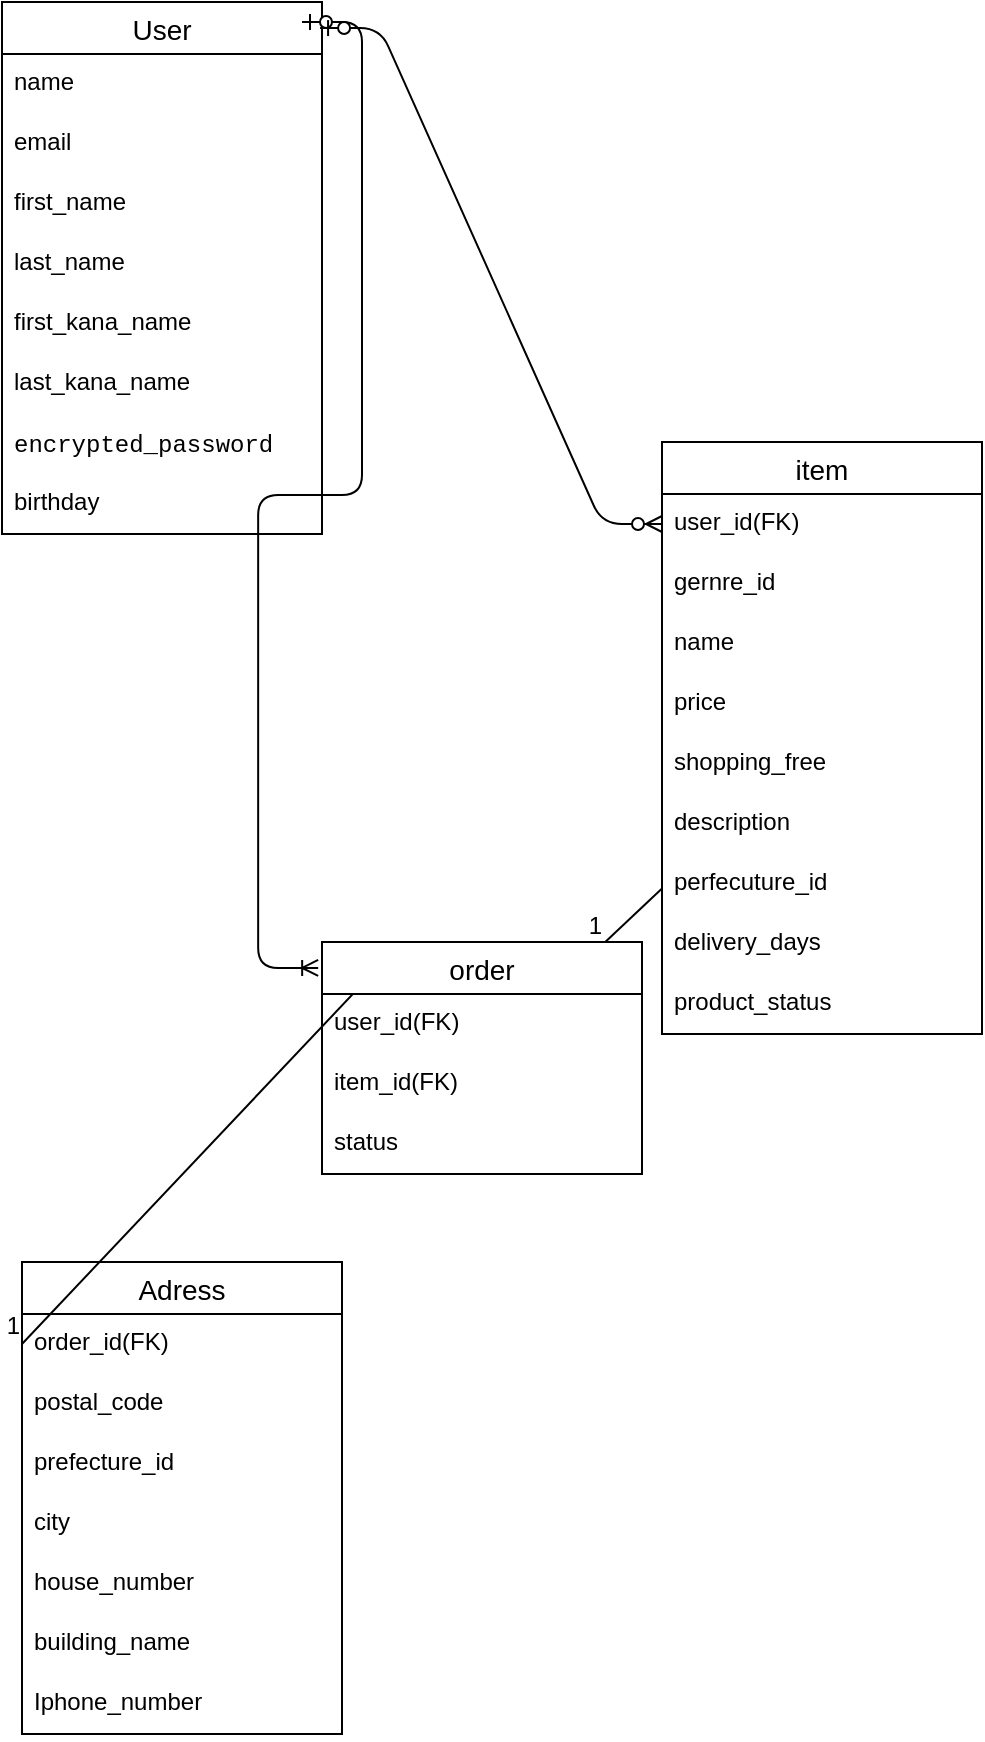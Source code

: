 <mxfile>
    <diagram id="Ktw83AF2DmyQvCe-B7ov" name="ページ2">
        <mxGraphModel dx="1343" dy="622" grid="1" gridSize="10" guides="1" tooltips="1" connect="1" arrows="1" fold="1" page="1" pageScale="1" pageWidth="827" pageHeight="1169" background="#FFFFFF" math="0" shadow="0">
            <root>
                <mxCell id="0"/>
                <mxCell id="1" parent="0"/>
                <mxCell id="NVhjEt5ik278s7FqW9LS-1" value="User" style="swimlane;fontStyle=0;childLayout=stackLayout;horizontal=1;startSize=26;horizontalStack=0;resizeParent=1;resizeParentMax=0;resizeLast=0;collapsible=1;marginBottom=0;align=center;fontSize=14;" parent="1" vertex="1">
                    <mxGeometry x="-800" y="170" width="160" height="266" as="geometry"/>
                </mxCell>
                <mxCell id="OEAZpYOBD2LrtQB3U6Xl-18" value="" style="edgeStyle=entityRelationEdgeStyle;fontSize=12;html=1;endArrow=ERoneToMany;startArrow=ERzeroToOne;entryX=-0.012;entryY=0.112;entryDx=0;entryDy=0;entryPerimeter=0;" parent="NVhjEt5ik278s7FqW9LS-1" target="OEAZpYOBD2LrtQB3U6Xl-13" edge="1">
                    <mxGeometry width="100" height="100" relative="1" as="geometry">
                        <mxPoint x="150" y="10" as="sourcePoint"/>
                        <mxPoint x="250" y="-90" as="targetPoint"/>
                    </mxGeometry>
                </mxCell>
                <mxCell id="NVhjEt5ik278s7FqW9LS-2" value="name" style="text;strokeColor=none;fillColor=none;spacingLeft=4;spacingRight=4;overflow=hidden;rotatable=0;points=[[0,0.5],[1,0.5]];portConstraint=eastwest;fontSize=12;whiteSpace=wrap;html=1;" parent="NVhjEt5ik278s7FqW9LS-1" vertex="1">
                    <mxGeometry y="26" width="160" height="30" as="geometry"/>
                </mxCell>
                <mxCell id="NVhjEt5ik278s7FqW9LS-3" value="email" style="text;strokeColor=none;fillColor=none;spacingLeft=4;spacingRight=4;overflow=hidden;rotatable=0;points=[[0,0.5],[1,0.5]];portConstraint=eastwest;fontSize=12;whiteSpace=wrap;html=1;" parent="NVhjEt5ik278s7FqW9LS-1" vertex="1">
                    <mxGeometry y="56" width="160" height="30" as="geometry"/>
                </mxCell>
                <mxCell id="NVhjEt5ik278s7FqW9LS-6" value="first_name" style="text;strokeColor=none;fillColor=none;spacingLeft=4;spacingRight=4;overflow=hidden;rotatable=0;points=[[0,0.5],[1,0.5]];portConstraint=eastwest;fontSize=12;whiteSpace=wrap;html=1;" parent="NVhjEt5ik278s7FqW9LS-1" vertex="1">
                    <mxGeometry y="86" width="160" height="30" as="geometry"/>
                </mxCell>
                <mxCell id="NVhjEt5ik278s7FqW9LS-8" value="last_name&lt;br&gt;&lt;div&gt;&lt;br&gt;&lt;/div&gt;&lt;div&gt;&lt;br&gt;&lt;/div&gt;" style="text;strokeColor=none;fillColor=none;spacingLeft=4;spacingRight=4;overflow=hidden;rotatable=0;points=[[0,0.5],[1,0.5]];portConstraint=eastwest;fontSize=12;whiteSpace=wrap;html=1;" parent="NVhjEt5ik278s7FqW9LS-1" vertex="1">
                    <mxGeometry y="116" width="160" height="30" as="geometry"/>
                </mxCell>
                <mxCell id="11" value="first_kana_name" style="text;strokeColor=none;fillColor=none;spacingLeft=4;spacingRight=4;overflow=hidden;rotatable=0;points=[[0,0.5],[1,0.5]];portConstraint=eastwest;fontSize=12;whiteSpace=wrap;html=1;" vertex="1" parent="NVhjEt5ik278s7FqW9LS-1">
                    <mxGeometry y="146" width="160" height="30" as="geometry"/>
                </mxCell>
                <mxCell id="10" value="last_kana_name" style="text;strokeColor=none;fillColor=none;spacingLeft=4;spacingRight=4;overflow=hidden;rotatable=0;points=[[0,0.5],[1,0.5]];portConstraint=eastwest;fontSize=12;whiteSpace=wrap;html=1;" vertex="1" parent="NVhjEt5ik278s7FqW9LS-1">
                    <mxGeometry y="176" width="160" height="30" as="geometry"/>
                </mxCell>
                <mxCell id="NVhjEt5ik278s7FqW9LS-5" value="&lt;div style=&quot;font-family: Menlo, Monaco, &amp;quot;Courier New&amp;quot;, monospace; line-height: 18px; white-space: pre;&quot;&gt;&lt;span&gt;&lt;font style=&quot;color: rgb(0, 0, 0);&quot;&gt;encrypted_password &lt;/font&gt;&lt;/span&gt;&lt;/div&gt;" style="text;strokeColor=none;fillColor=none;spacingLeft=4;spacingRight=4;overflow=hidden;rotatable=0;points=[[0,0.5],[1,0.5]];portConstraint=eastwest;fontSize=12;whiteSpace=wrap;html=1;labelBackgroundColor=none;" parent="NVhjEt5ik278s7FqW9LS-1" vertex="1">
                    <mxGeometry y="206" width="160" height="30" as="geometry"/>
                </mxCell>
                <mxCell id="NVhjEt5ik278s7FqW9LS-7" value="birthday&lt;div&gt;&lt;br&gt;&lt;/div&gt;" style="text;strokeColor=none;fillColor=none;spacingLeft=4;spacingRight=4;overflow=hidden;rotatable=0;points=[[0,0.5],[1,0.5]];portConstraint=eastwest;fontSize=12;whiteSpace=wrap;html=1;" parent="NVhjEt5ik278s7FqW9LS-1" vertex="1">
                    <mxGeometry y="236" width="160" height="30" as="geometry"/>
                </mxCell>
                <mxCell id="NVhjEt5ik278s7FqW9LS-11" value="Adress" style="swimlane;fontStyle=0;childLayout=stackLayout;horizontal=1;startSize=26;horizontalStack=0;resizeParent=1;resizeParentMax=0;resizeLast=0;collapsible=1;marginBottom=0;align=center;fontSize=14;" parent="1" vertex="1">
                    <mxGeometry x="-790" y="800" width="160" height="236" as="geometry"/>
                </mxCell>
                <mxCell id="NVhjEt5ik278s7FqW9LS-12" value="order_id(FK)" style="text;strokeColor=none;fillColor=none;spacingLeft=4;spacingRight=4;overflow=hidden;rotatable=0;points=[[0,0.5],[1,0.5]];portConstraint=eastwest;fontSize=12;whiteSpace=wrap;html=1;" parent="NVhjEt5ik278s7FqW9LS-11" vertex="1">
                    <mxGeometry y="26" width="160" height="30" as="geometry"/>
                </mxCell>
                <mxCell id="NVhjEt5ik278s7FqW9LS-13" value="postal_code" style="text;strokeColor=none;fillColor=none;spacingLeft=4;spacingRight=4;overflow=hidden;rotatable=0;points=[[0,0.5],[1,0.5]];portConstraint=eastwest;fontSize=12;whiteSpace=wrap;html=1;" parent="NVhjEt5ik278s7FqW9LS-11" vertex="1">
                    <mxGeometry y="56" width="160" height="30" as="geometry"/>
                </mxCell>
                <mxCell id="NVhjEt5ik278s7FqW9LS-14" value="prefecture_id" style="text;strokeColor=none;fillColor=none;spacingLeft=4;spacingRight=4;overflow=hidden;rotatable=0;points=[[0,0.5],[1,0.5]];portConstraint=eastwest;fontSize=12;whiteSpace=wrap;html=1;" parent="NVhjEt5ik278s7FqW9LS-11" vertex="1">
                    <mxGeometry y="86" width="160" height="30" as="geometry"/>
                </mxCell>
                <mxCell id="NVhjEt5ik278s7FqW9LS-15" value="city" style="text;strokeColor=none;fillColor=none;spacingLeft=4;spacingRight=4;overflow=hidden;rotatable=0;points=[[0,0.5],[1,0.5]];portConstraint=eastwest;fontSize=12;whiteSpace=wrap;html=1;" parent="NVhjEt5ik278s7FqW9LS-11" vertex="1">
                    <mxGeometry y="116" width="160" height="30" as="geometry"/>
                </mxCell>
                <mxCell id="NVhjEt5ik278s7FqW9LS-16" value="house_number" style="text;strokeColor=none;fillColor=none;spacingLeft=4;spacingRight=4;overflow=hidden;rotatable=0;points=[[0,0.5],[1,0.5]];portConstraint=eastwest;fontSize=12;whiteSpace=wrap;html=1;" parent="NVhjEt5ik278s7FqW9LS-11" vertex="1">
                    <mxGeometry y="146" width="160" height="30" as="geometry"/>
                </mxCell>
                <mxCell id="NVhjEt5ik278s7FqW9LS-17" value="building_name" style="text;strokeColor=none;fillColor=none;spacingLeft=4;spacingRight=4;overflow=hidden;rotatable=0;points=[[0,0.5],[1,0.5]];portConstraint=eastwest;fontSize=12;whiteSpace=wrap;html=1;" parent="NVhjEt5ik278s7FqW9LS-11" vertex="1">
                    <mxGeometry y="176" width="160" height="30" as="geometry"/>
                </mxCell>
                <mxCell id="NVhjEt5ik278s7FqW9LS-18" value="Iphone_number" style="text;strokeColor=none;fillColor=none;spacingLeft=4;spacingRight=4;overflow=hidden;rotatable=0;points=[[0,0.5],[1,0.5]];portConstraint=eastwest;fontSize=12;whiteSpace=wrap;html=1;" parent="NVhjEt5ik278s7FqW9LS-11" vertex="1">
                    <mxGeometry y="206" width="160" height="30" as="geometry"/>
                </mxCell>
                <mxCell id="NVhjEt5ik278s7FqW9LS-19" value="" style="endArrow=none;html=1;rounded=0;exitX=0.25;exitY=0;exitDx=0;exitDy=0;entryX=0;entryY=0.5;entryDx=0;entryDy=0;" parent="1" source="OEAZpYOBD2LrtQB3U6Xl-13" target="NVhjEt5ik278s7FqW9LS-12" edge="1">
                    <mxGeometry relative="1" as="geometry">
                        <mxPoint x="-610" y="270" as="sourcePoint"/>
                        <mxPoint x="-450" y="270" as="targetPoint"/>
                    </mxGeometry>
                </mxCell>
                <mxCell id="NVhjEt5ik278s7FqW9LS-20" value="1" style="resizable=0;html=1;whiteSpace=wrap;align=right;verticalAlign=bottom;" parent="NVhjEt5ik278s7FqW9LS-19" connectable="0" vertex="1">
                    <mxGeometry x="1" relative="1" as="geometry"/>
                </mxCell>
                <mxCell id="OEAZpYOBD2LrtQB3U6Xl-1" value="item" style="swimlane;fontStyle=0;childLayout=stackLayout;horizontal=1;startSize=26;horizontalStack=0;resizeParent=1;resizeParentMax=0;resizeLast=0;collapsible=1;marginBottom=0;align=center;fontSize=14;" parent="1" vertex="1">
                    <mxGeometry x="-470" y="390" width="160" height="296" as="geometry"/>
                </mxCell>
                <mxCell id="OEAZpYOBD2LrtQB3U6Xl-2" value="user_id(FK)" style="text;strokeColor=none;fillColor=none;spacingLeft=4;spacingRight=4;overflow=hidden;rotatable=0;points=[[0,0.5],[1,0.5]];portConstraint=eastwest;fontSize=12;whiteSpace=wrap;html=1;" parent="OEAZpYOBD2LrtQB3U6Xl-1" vertex="1">
                    <mxGeometry y="26" width="160" height="30" as="geometry"/>
                </mxCell>
                <mxCell id="OEAZpYOBD2LrtQB3U6Xl-3" value="gernre_id" style="text;strokeColor=none;fillColor=none;spacingLeft=4;spacingRight=4;overflow=hidden;rotatable=0;points=[[0,0.5],[1,0.5]];portConstraint=eastwest;fontSize=12;whiteSpace=wrap;html=1;" parent="OEAZpYOBD2LrtQB3U6Xl-1" vertex="1">
                    <mxGeometry y="56" width="160" height="30" as="geometry"/>
                </mxCell>
                <mxCell id="OEAZpYOBD2LrtQB3U6Xl-4" value="name" style="text;strokeColor=none;fillColor=none;spacingLeft=4;spacingRight=4;overflow=hidden;rotatable=0;points=[[0,0.5],[1,0.5]];portConstraint=eastwest;fontSize=12;whiteSpace=wrap;html=1;" parent="OEAZpYOBD2LrtQB3U6Xl-1" vertex="1">
                    <mxGeometry y="86" width="160" height="30" as="geometry"/>
                </mxCell>
                <mxCell id="OEAZpYOBD2LrtQB3U6Xl-10" value="price" style="text;strokeColor=none;fillColor=none;spacingLeft=4;spacingRight=4;overflow=hidden;rotatable=0;points=[[0,0.5],[1,0.5]];portConstraint=eastwest;fontSize=12;whiteSpace=wrap;html=1;" parent="OEAZpYOBD2LrtQB3U6Xl-1" vertex="1">
                    <mxGeometry y="116" width="160" height="30" as="geometry"/>
                </mxCell>
                <mxCell id="5" value="shopping_free" style="text;strokeColor=none;fillColor=none;spacingLeft=4;spacingRight=4;overflow=hidden;rotatable=0;points=[[0,0.5],[1,0.5]];portConstraint=eastwest;fontSize=12;whiteSpace=wrap;html=1;" vertex="1" parent="OEAZpYOBD2LrtQB3U6Xl-1">
                    <mxGeometry y="146" width="160" height="30" as="geometry"/>
                </mxCell>
                <mxCell id="OEAZpYOBD2LrtQB3U6Xl-11" value="description&lt;div&gt;&lt;br&gt;&lt;/div&gt;" style="text;strokeColor=none;fillColor=none;spacingLeft=4;spacingRight=4;overflow=hidden;rotatable=0;points=[[0,0.5],[1,0.5]];portConstraint=eastwest;fontSize=12;whiteSpace=wrap;html=1;" parent="OEAZpYOBD2LrtQB3U6Xl-1" vertex="1">
                    <mxGeometry y="176" width="160" height="30" as="geometry"/>
                </mxCell>
                <mxCell id="6" value="perfecuture_id" style="text;strokeColor=none;fillColor=none;spacingLeft=4;spacingRight=4;overflow=hidden;rotatable=0;points=[[0,0.5],[1,0.5]];portConstraint=eastwest;fontSize=12;whiteSpace=wrap;html=1;" vertex="1" parent="OEAZpYOBD2LrtQB3U6Xl-1">
                    <mxGeometry y="206" width="160" height="30" as="geometry"/>
                </mxCell>
                <mxCell id="8" value="delivery_days" style="text;strokeColor=none;fillColor=none;spacingLeft=4;spacingRight=4;overflow=hidden;rotatable=0;points=[[0,0.5],[1,0.5]];portConstraint=eastwest;fontSize=12;whiteSpace=wrap;html=1;" vertex="1" parent="OEAZpYOBD2LrtQB3U6Xl-1">
                    <mxGeometry y="236" width="160" height="30" as="geometry"/>
                </mxCell>
                <mxCell id="4" value="product_status" style="text;strokeColor=none;fillColor=none;spacingLeft=4;spacingRight=4;overflow=hidden;rotatable=0;points=[[0,0.5],[1,0.5]];portConstraint=eastwest;fontSize=12;whiteSpace=wrap;html=1;" vertex="1" parent="OEAZpYOBD2LrtQB3U6Xl-1">
                    <mxGeometry y="266" width="160" height="30" as="geometry"/>
                </mxCell>
                <mxCell id="OEAZpYOBD2LrtQB3U6Xl-12" value="" style="edgeStyle=entityRelationEdgeStyle;fontSize=12;html=1;endArrow=ERzeroToMany;startArrow=ERzeroToOne;exitX=0.994;exitY=0.049;exitDx=0;exitDy=0;exitPerimeter=0;" parent="1" source="NVhjEt5ik278s7FqW9LS-1" target="OEAZpYOBD2LrtQB3U6Xl-2" edge="1">
                    <mxGeometry width="100" height="100" relative="1" as="geometry">
                        <mxPoint x="-620" y="460" as="sourcePoint"/>
                        <mxPoint x="-520" y="360" as="targetPoint"/>
                    </mxGeometry>
                </mxCell>
                <mxCell id="OEAZpYOBD2LrtQB3U6Xl-13" value="order" style="swimlane;fontStyle=0;childLayout=stackLayout;horizontal=1;startSize=26;horizontalStack=0;resizeParent=1;resizeParentMax=0;resizeLast=0;collapsible=1;marginBottom=0;align=center;fontSize=14;" parent="1" vertex="1">
                    <mxGeometry x="-640" y="640" width="160" height="116" as="geometry"/>
                </mxCell>
                <mxCell id="OEAZpYOBD2LrtQB3U6Xl-14" value="user_id(FK)" style="text;strokeColor=none;fillColor=none;spacingLeft=4;spacingRight=4;overflow=hidden;rotatable=0;points=[[0,0.5],[1,0.5]];portConstraint=eastwest;fontSize=12;whiteSpace=wrap;html=1;" parent="OEAZpYOBD2LrtQB3U6Xl-13" vertex="1">
                    <mxGeometry y="26" width="160" height="30" as="geometry"/>
                </mxCell>
                <mxCell id="OEAZpYOBD2LrtQB3U6Xl-15" value="item_id(FK)" style="text;strokeColor=none;fillColor=none;spacingLeft=4;spacingRight=4;overflow=hidden;rotatable=0;points=[[0,0.5],[1,0.5]];portConstraint=eastwest;fontSize=12;whiteSpace=wrap;html=1;" parent="OEAZpYOBD2LrtQB3U6Xl-13" vertex="1">
                    <mxGeometry y="56" width="160" height="30" as="geometry"/>
                </mxCell>
                <mxCell id="OEAZpYOBD2LrtQB3U6Xl-16" value="status" style="text;strokeColor=none;fillColor=none;spacingLeft=4;spacingRight=4;overflow=hidden;rotatable=0;points=[[0,0.5],[1,0.5]];portConstraint=eastwest;fontSize=12;whiteSpace=wrap;html=1;" parent="OEAZpYOBD2LrtQB3U6Xl-13" vertex="1">
                    <mxGeometry y="86" width="160" height="30" as="geometry"/>
                </mxCell>
                <mxCell id="OEAZpYOBD2LrtQB3U6Xl-20" value="" style="endArrow=none;html=1;rounded=0;" parent="1" source="OEAZpYOBD2LrtQB3U6Xl-1" target="OEAZpYOBD2LrtQB3U6Xl-13" edge="1">
                    <mxGeometry relative="1" as="geometry">
                        <mxPoint x="-580" y="480" as="sourcePoint"/>
                        <mxPoint x="-420" y="480" as="targetPoint"/>
                    </mxGeometry>
                </mxCell>
                <mxCell id="OEAZpYOBD2LrtQB3U6Xl-21" value="1" style="resizable=0;html=1;whiteSpace=wrap;align=right;verticalAlign=bottom;" parent="OEAZpYOBD2LrtQB3U6Xl-20" connectable="0" vertex="1">
                    <mxGeometry x="1" relative="1" as="geometry"/>
                </mxCell>
            </root>
        </mxGraphModel>
    </diagram>
</mxfile>